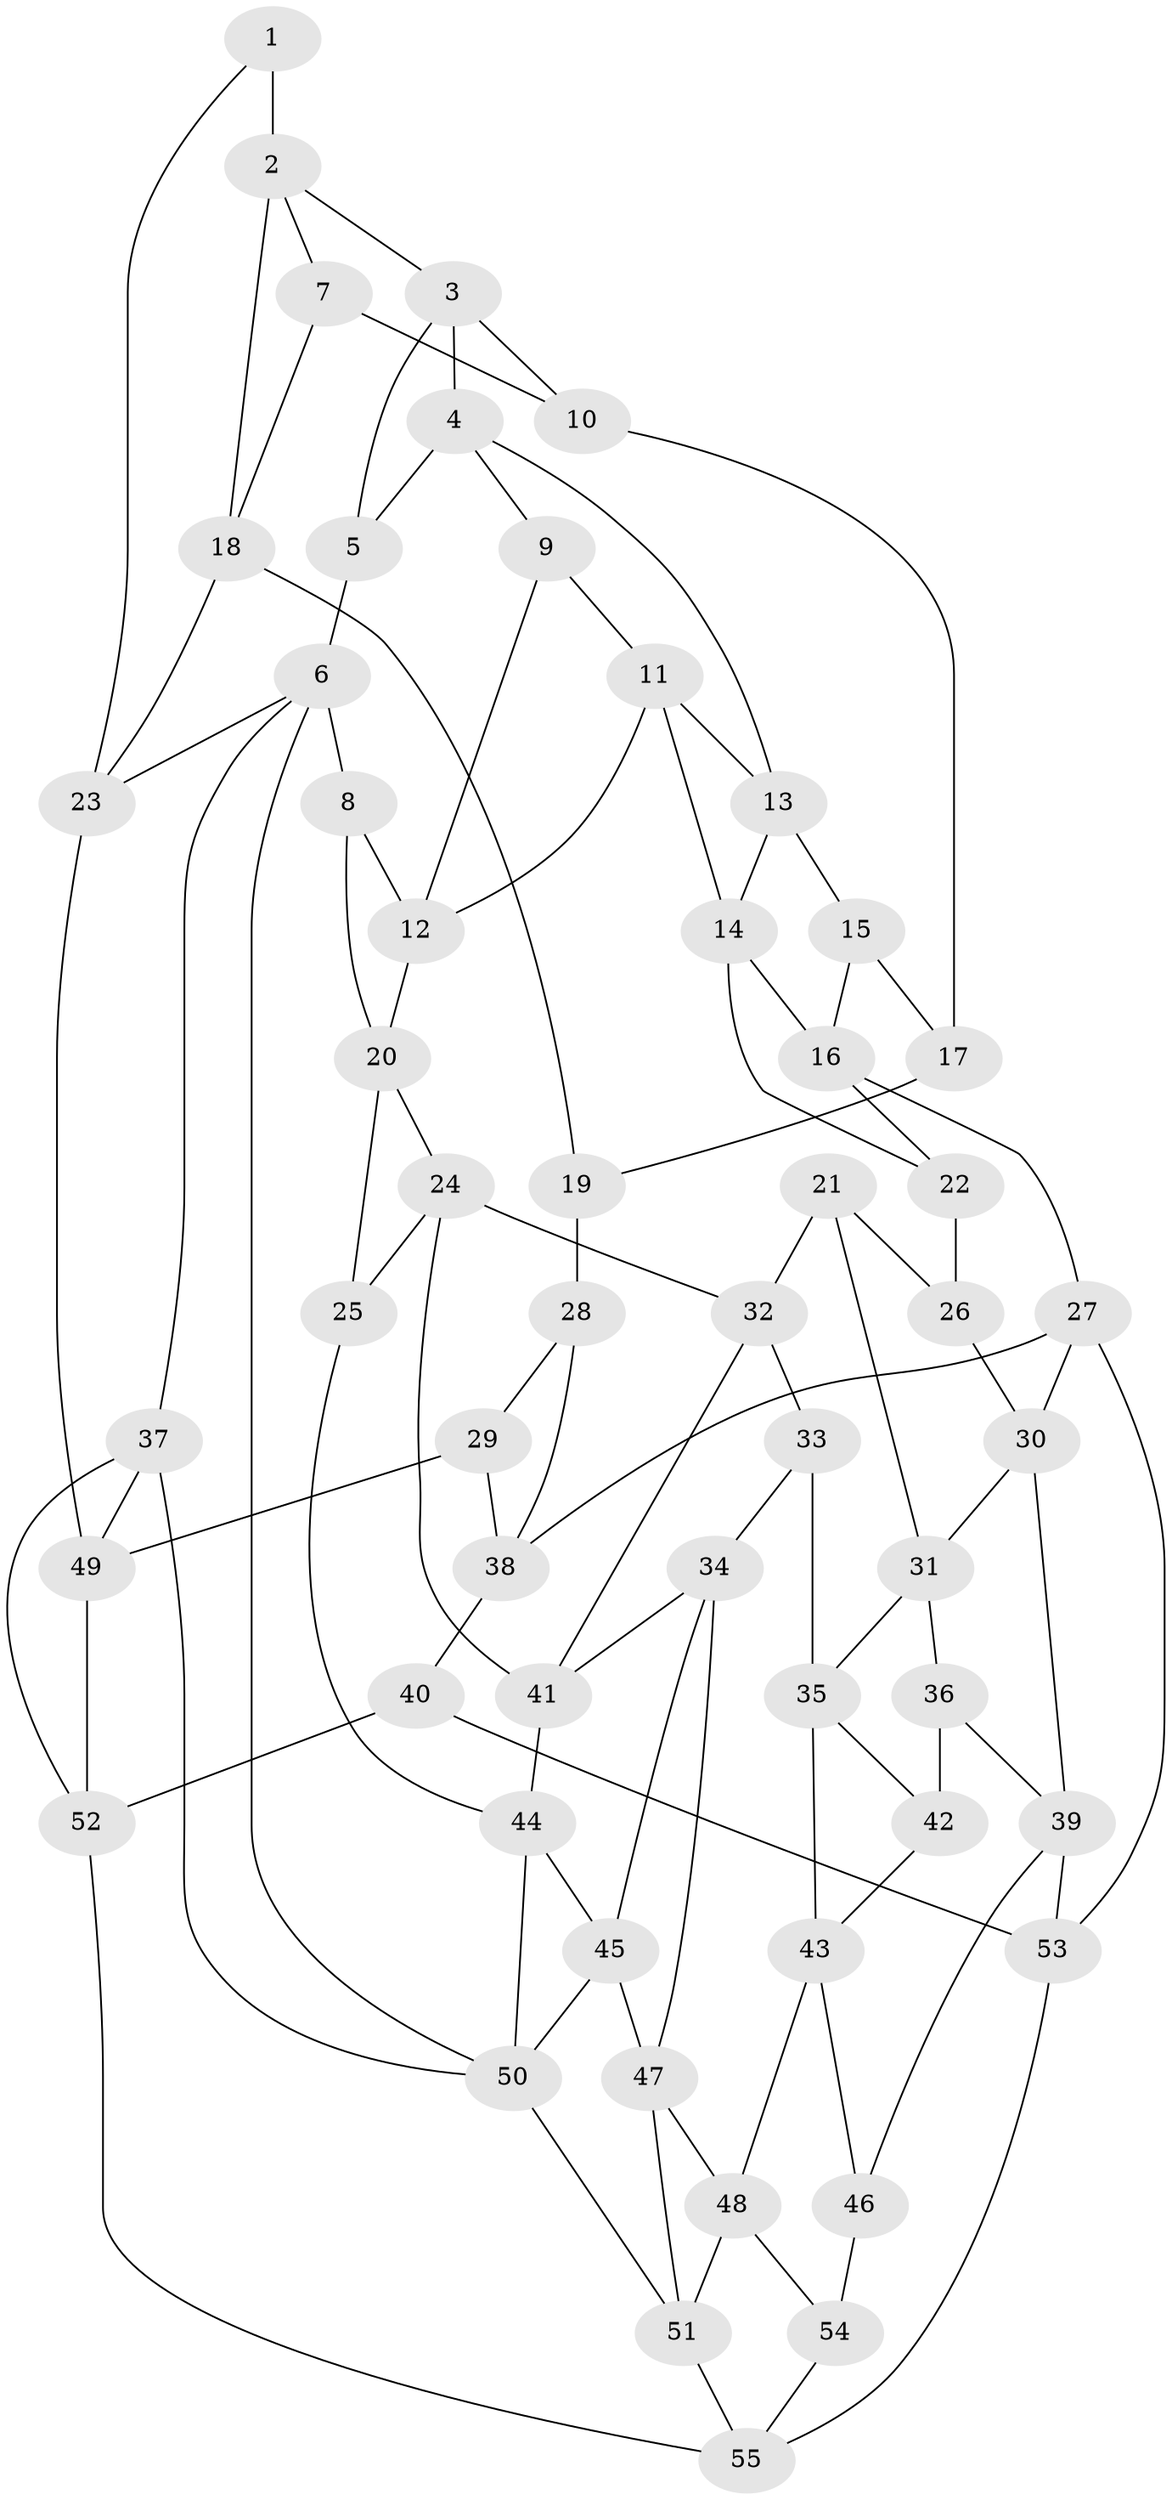 // original degree distribution, {3: 0.01818181818181818, 4: 0.2727272727272727, 5: 0.45454545454545453, 6: 0.2545454545454545}
// Generated by graph-tools (version 1.1) at 2025/38/03/04/25 23:38:36]
// undirected, 55 vertices, 100 edges
graph export_dot {
  node [color=gray90,style=filled];
  1;
  2;
  3;
  4;
  5;
  6;
  7;
  8;
  9;
  10;
  11;
  12;
  13;
  14;
  15;
  16;
  17;
  18;
  19;
  20;
  21;
  22;
  23;
  24;
  25;
  26;
  27;
  28;
  29;
  30;
  31;
  32;
  33;
  34;
  35;
  36;
  37;
  38;
  39;
  40;
  41;
  42;
  43;
  44;
  45;
  46;
  47;
  48;
  49;
  50;
  51;
  52;
  53;
  54;
  55;
  1 -- 2 [weight=2.0];
  1 -- 23 [weight=1.0];
  2 -- 3 [weight=1.0];
  2 -- 7 [weight=1.0];
  2 -- 18 [weight=1.0];
  3 -- 4 [weight=1.0];
  3 -- 5 [weight=1.0];
  3 -- 10 [weight=1.0];
  4 -- 5 [weight=1.0];
  4 -- 9 [weight=1.0];
  4 -- 13 [weight=1.0];
  5 -- 6 [weight=2.0];
  6 -- 8 [weight=1.0];
  6 -- 23 [weight=1.0];
  6 -- 37 [weight=1.0];
  6 -- 50 [weight=1.0];
  7 -- 10 [weight=2.0];
  7 -- 18 [weight=1.0];
  8 -- 12 [weight=1.0];
  8 -- 20 [weight=1.0];
  9 -- 11 [weight=1.0];
  9 -- 12 [weight=1.0];
  10 -- 17 [weight=1.0];
  11 -- 12 [weight=1.0];
  11 -- 13 [weight=1.0];
  11 -- 14 [weight=1.0];
  12 -- 20 [weight=1.0];
  13 -- 14 [weight=1.0];
  13 -- 15 [weight=1.0];
  14 -- 16 [weight=1.0];
  14 -- 22 [weight=1.0];
  15 -- 16 [weight=1.0];
  15 -- 17 [weight=2.0];
  16 -- 22 [weight=1.0];
  16 -- 27 [weight=1.0];
  17 -- 19 [weight=1.0];
  18 -- 19 [weight=1.0];
  18 -- 23 [weight=1.0];
  19 -- 28 [weight=2.0];
  20 -- 24 [weight=1.0];
  20 -- 25 [weight=1.0];
  21 -- 26 [weight=1.0];
  21 -- 31 [weight=1.0];
  21 -- 32 [weight=1.0];
  22 -- 26 [weight=2.0];
  23 -- 49 [weight=1.0];
  24 -- 25 [weight=1.0];
  24 -- 32 [weight=1.0];
  24 -- 41 [weight=1.0];
  25 -- 44 [weight=1.0];
  26 -- 30 [weight=1.0];
  27 -- 30 [weight=1.0];
  27 -- 38 [weight=1.0];
  27 -- 53 [weight=1.0];
  28 -- 29 [weight=1.0];
  28 -- 38 [weight=1.0];
  29 -- 38 [weight=1.0];
  29 -- 49 [weight=1.0];
  30 -- 31 [weight=1.0];
  30 -- 39 [weight=1.0];
  31 -- 35 [weight=1.0];
  31 -- 36 [weight=1.0];
  32 -- 33 [weight=1.0];
  32 -- 41 [weight=1.0];
  33 -- 34 [weight=1.0];
  33 -- 35 [weight=1.0];
  34 -- 41 [weight=1.0];
  34 -- 45 [weight=1.0];
  34 -- 47 [weight=1.0];
  35 -- 42 [weight=1.0];
  35 -- 43 [weight=1.0];
  36 -- 39 [weight=1.0];
  36 -- 42 [weight=2.0];
  37 -- 49 [weight=1.0];
  37 -- 50 [weight=1.0];
  37 -- 52 [weight=1.0];
  38 -- 40 [weight=1.0];
  39 -- 46 [weight=1.0];
  39 -- 53 [weight=1.0];
  40 -- 52 [weight=1.0];
  40 -- 53 [weight=1.0];
  41 -- 44 [weight=1.0];
  42 -- 43 [weight=1.0];
  43 -- 46 [weight=1.0];
  43 -- 48 [weight=1.0];
  44 -- 45 [weight=1.0];
  44 -- 50 [weight=1.0];
  45 -- 47 [weight=1.0];
  45 -- 50 [weight=1.0];
  46 -- 54 [weight=2.0];
  47 -- 48 [weight=1.0];
  47 -- 51 [weight=1.0];
  48 -- 51 [weight=1.0];
  48 -- 54 [weight=1.0];
  49 -- 52 [weight=1.0];
  50 -- 51 [weight=1.0];
  51 -- 55 [weight=1.0];
  52 -- 55 [weight=1.0];
  53 -- 55 [weight=1.0];
  54 -- 55 [weight=1.0];
}
